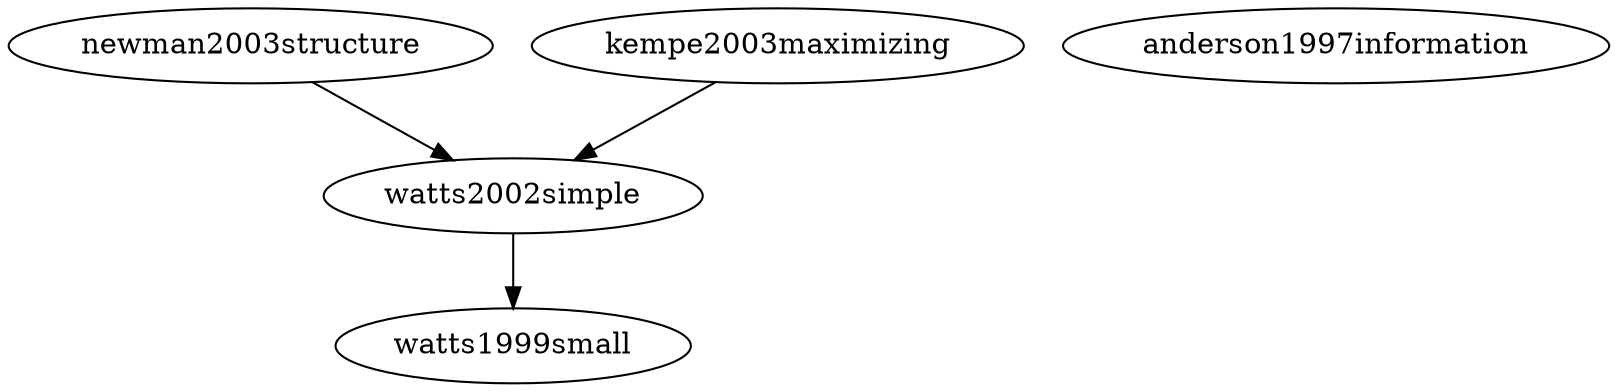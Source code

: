 digraph citations {
  newman2003structure -> watts2002simple
  kempe2003maximizing -> watts2002simple
  watts2002simple -> watts1999small
  anderson1997information
}
